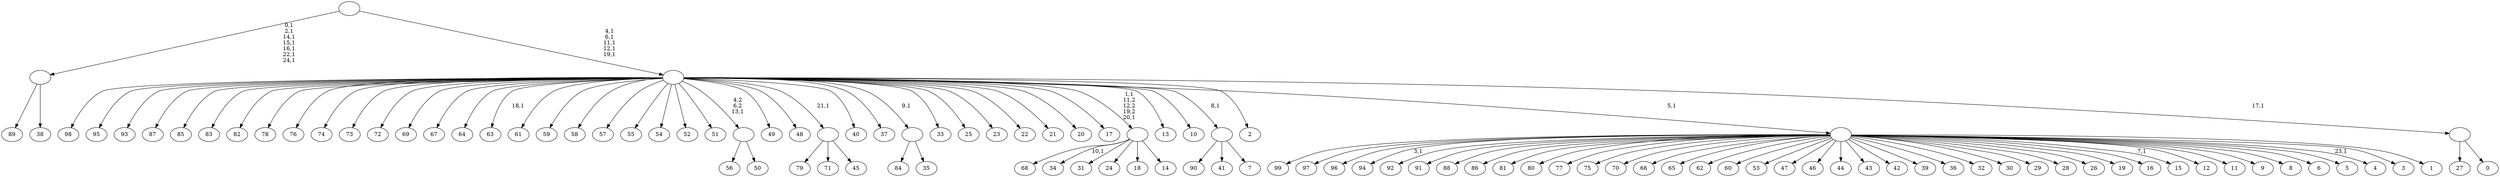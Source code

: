 digraph T {
	125 [label="99"]
	124 [label="98"]
	123 [label="97"]
	122 [label="96"]
	121 [label="95"]
	120 [label="94"]
	118 [label="93"]
	117 [label="92"]
	116 [label="91"]
	115 [label="90"]
	114 [label="89"]
	113 [label="88"]
	112 [label="87"]
	111 [label="86"]
	110 [label="85"]
	109 [label="84"]
	108 [label="83"]
	107 [label="82"]
	106 [label="81"]
	105 [label="80"]
	104 [label="79"]
	103 [label="78"]
	102 [label="77"]
	101 [label="76"]
	100 [label="75"]
	99 [label="74"]
	98 [label="73"]
	97 [label="72"]
	96 [label="71"]
	95 [label="70"]
	94 [label="69"]
	93 [label="68"]
	92 [label="67"]
	91 [label="66"]
	90 [label="65"]
	89 [label="64"]
	88 [label="63"]
	86 [label="62"]
	85 [label="61"]
	84 [label="60"]
	83 [label="59"]
	82 [label="58"]
	81 [label="57"]
	80 [label="56"]
	79 [label="55"]
	78 [label="54"]
	77 [label="53"]
	76 [label="52"]
	75 [label="51"]
	74 [label="50"]
	73 [label=""]
	72 [label="49"]
	71 [label="48"]
	70 [label="47"]
	69 [label="46"]
	68 [label="45"]
	67 [label=""]
	66 [label="44"]
	65 [label="43"]
	64 [label="42"]
	63 [label="41"]
	62 [label="40"]
	61 [label="39"]
	60 [label="38"]
	59 [label=""]
	52 [label="37"]
	51 [label="36"]
	50 [label="35"]
	49 [label=""]
	48 [label="34"]
	46 [label="33"]
	45 [label="32"]
	44 [label="31"]
	43 [label="30"]
	42 [label="29"]
	41 [label="28"]
	40 [label="27"]
	39 [label="26"]
	38 [label="25"]
	37 [label="24"]
	36 [label="23"]
	35 [label="22"]
	34 [label="21"]
	33 [label="20"]
	32 [label="19"]
	31 [label="18"]
	30 [label="17"]
	29 [label="16"]
	28 [label="15"]
	26 [label="14"]
	25 [label=""]
	23 [label="13"]
	22 [label="12"]
	21 [label="11"]
	20 [label="10"]
	19 [label="9"]
	18 [label="8"]
	17 [label="7"]
	16 [label=""]
	15 [label="6"]
	14 [label="5"]
	13 [label="4"]
	11 [label="3"]
	10 [label="2"]
	9 [label="1"]
	8 [label=""]
	7 [label="0"]
	6 [label=""]
	5 [label=""]
	0 [label=""]
	73 -> 80 [label=""]
	73 -> 74 [label=""]
	67 -> 104 [label=""]
	67 -> 96 [label=""]
	67 -> 68 [label=""]
	59 -> 114 [label=""]
	59 -> 60 [label=""]
	49 -> 109 [label=""]
	49 -> 50 [label=""]
	25 -> 48 [label="10,1"]
	25 -> 93 [label=""]
	25 -> 44 [label=""]
	25 -> 37 [label=""]
	25 -> 31 [label=""]
	25 -> 26 [label=""]
	16 -> 115 [label=""]
	16 -> 63 [label=""]
	16 -> 17 [label=""]
	8 -> 13 [label="23,1"]
	8 -> 28 [label="7,1"]
	8 -> 120 [label="3,1"]
	8 -> 125 [label=""]
	8 -> 123 [label=""]
	8 -> 122 [label=""]
	8 -> 117 [label=""]
	8 -> 116 [label=""]
	8 -> 113 [label=""]
	8 -> 111 [label=""]
	8 -> 106 [label=""]
	8 -> 105 [label=""]
	8 -> 102 [label=""]
	8 -> 100 [label=""]
	8 -> 95 [label=""]
	8 -> 91 [label=""]
	8 -> 90 [label=""]
	8 -> 86 [label=""]
	8 -> 84 [label=""]
	8 -> 77 [label=""]
	8 -> 70 [label=""]
	8 -> 69 [label=""]
	8 -> 66 [label=""]
	8 -> 65 [label=""]
	8 -> 64 [label=""]
	8 -> 61 [label=""]
	8 -> 51 [label=""]
	8 -> 45 [label=""]
	8 -> 43 [label=""]
	8 -> 42 [label=""]
	8 -> 41 [label=""]
	8 -> 39 [label=""]
	8 -> 32 [label=""]
	8 -> 29 [label=""]
	8 -> 22 [label=""]
	8 -> 21 [label=""]
	8 -> 19 [label=""]
	8 -> 18 [label=""]
	8 -> 15 [label=""]
	8 -> 14 [label=""]
	8 -> 11 [label=""]
	8 -> 9 [label=""]
	6 -> 40 [label=""]
	6 -> 7 [label=""]
	5 -> 25 [label="1,1\n11,2\n12,2\n19,2\n20,1"]
	5 -> 88 [label="18,1"]
	5 -> 124 [label=""]
	5 -> 121 [label=""]
	5 -> 118 [label=""]
	5 -> 112 [label=""]
	5 -> 110 [label=""]
	5 -> 108 [label=""]
	5 -> 107 [label=""]
	5 -> 103 [label=""]
	5 -> 101 [label=""]
	5 -> 99 [label=""]
	5 -> 98 [label=""]
	5 -> 97 [label=""]
	5 -> 94 [label=""]
	5 -> 92 [label=""]
	5 -> 89 [label=""]
	5 -> 85 [label=""]
	5 -> 83 [label=""]
	5 -> 82 [label=""]
	5 -> 81 [label=""]
	5 -> 79 [label=""]
	5 -> 78 [label=""]
	5 -> 76 [label=""]
	5 -> 75 [label=""]
	5 -> 73 [label="4,2\n6,2\n13,1"]
	5 -> 72 [label=""]
	5 -> 71 [label=""]
	5 -> 67 [label="21,1"]
	5 -> 62 [label=""]
	5 -> 52 [label=""]
	5 -> 49 [label="9,1"]
	5 -> 46 [label=""]
	5 -> 38 [label=""]
	5 -> 36 [label=""]
	5 -> 35 [label=""]
	5 -> 34 [label=""]
	5 -> 33 [label=""]
	5 -> 30 [label=""]
	5 -> 23 [label=""]
	5 -> 20 [label=""]
	5 -> 16 [label="8,1"]
	5 -> 10 [label=""]
	5 -> 8 [label="5,1"]
	5 -> 6 [label="17,1"]
	0 -> 5 [label="4,1\n6,1\n11,1\n12,1\n19,1"]
	0 -> 59 [label="0,1\n2,1\n14,1\n15,1\n16,1\n22,1\n24,1"]
}
